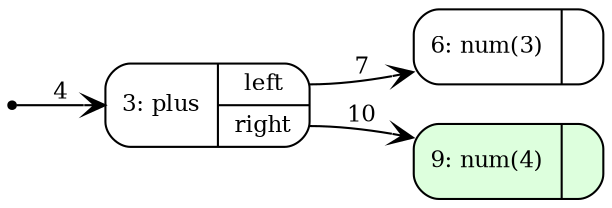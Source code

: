 digraph G {
   node [shape=Mrecord,fontsize=11,ranksep=0];
   edge [arrowhead=vee,fontsize=11,weight=2];
   rankdir = LR;
   {rank=min; n0 [shape=point]};
   n0 [label="{0: root|{<root> root}}",style=filled,fillcolor=black];
n3 [label="{3: plus|{<left> left|<right> right}}",style=filled,fillcolor=white];
n6 [label="{6: num(3)|{}}",style=filled,fillcolor=white];
n9 [label="{9: num(4)|{}}",style=filled,fillcolor="#ddffdd"];
n3:right -> n9 [color=black,label="10",edgeURL="#",edgetooltip="id: 10\nsource: 3\nindex: Lang.Index.Exp_plus_right\ntarget: 9",labeltooltip="id: 10\nsource: 3\nindex: Lang.Index.Exp_plus_right\ntarget: 9"];
n3:left -> n6 [color=black,label="7",edgeURL="#",edgetooltip="id: 7\nsource: 3\nindex: Lang.Index.Exp_plus_left\ntarget: 6",labeltooltip="id: 7\nsource: 3\nindex: Lang.Index.Exp_plus_left\ntarget: 6"];
n0:root -> n3 [color=black,label="4",edgeURL="#",edgetooltip="id: 4\nsource: 0\nindex: Lang.Index.Root_root_root\ntarget: 3",labeltooltip="id: 4\nsource: 0\nindex: Lang.Index.Root_root_root\ntarget: 3"]}